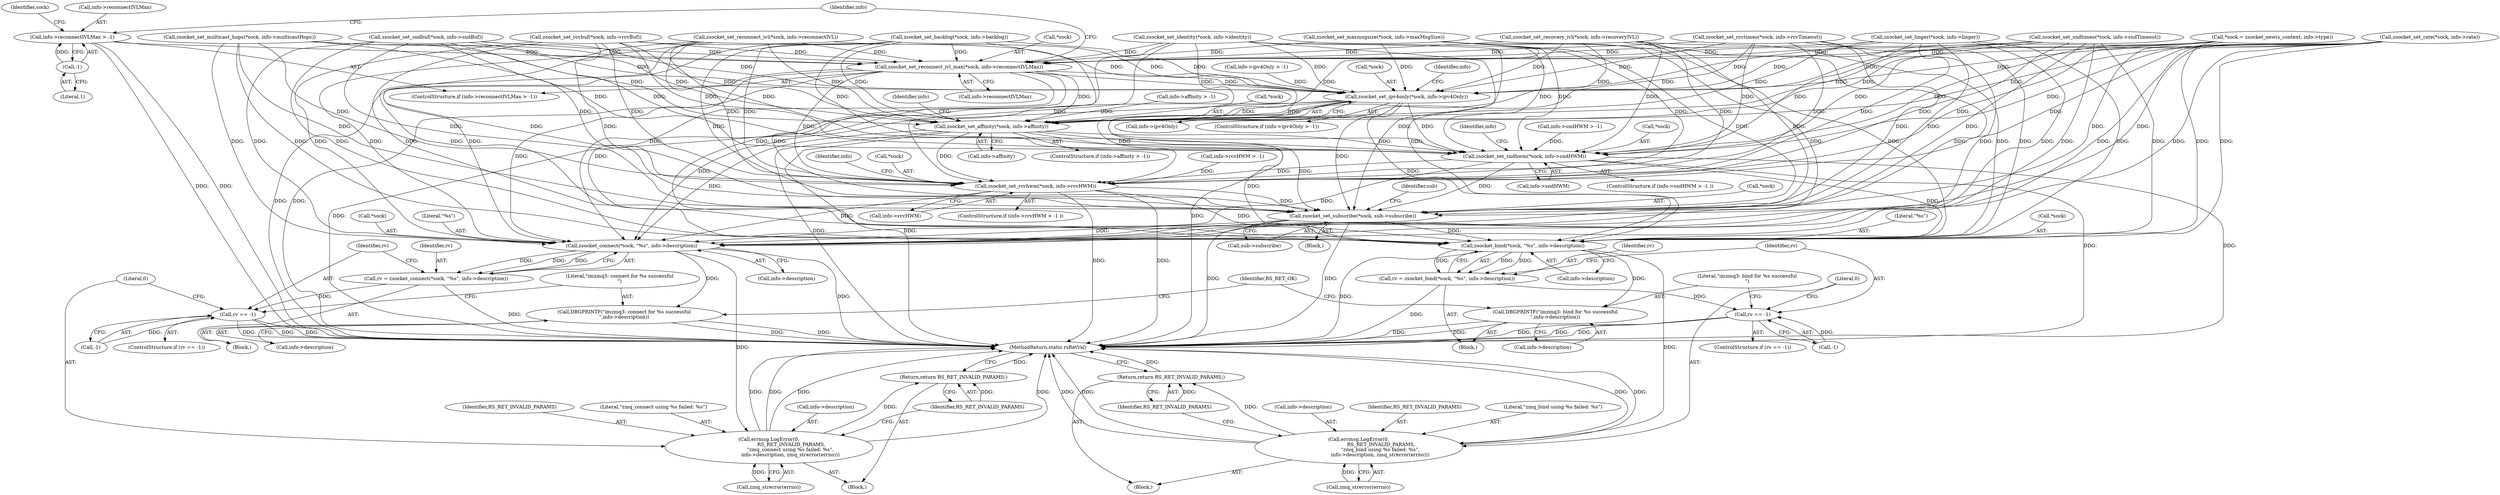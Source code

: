 digraph "0_rsyslog_062d0c671a29f7c6f7dff4a2f1f35df375bbb30b@pointer" {
"1000287" [label="(Call,info->reconnectIVLMax > -1)"];
"1000291" [label="(Call,-1)"];
"1000293" [label="(Call,zsocket_set_reconnect_ivl_max(*sock, info->reconnectIVLMax))"];
"1000306" [label="(Call,zsocket_set_ipv4only(*sock, info->ipv4Only))"];
"1000319" [label="(Call,zsocket_set_affinity(*sock, info->affinity))"];
"1000332" [label="(Call,zsocket_set_sndhwm(*sock, info->sndHWM))"];
"1000345" [label="(Call,zsocket_set_rcvhwm(*sock, info->rcvHWM))"];
"1000373" [label="(Call,zsocket_set_subscribe(*sock, sub->subscribe))"];
"1000388" [label="(Call,zsocket_connect(*sock, \"%s\", info->description))"];
"1000386" [label="(Call,rv = zsocket_connect(*sock, \"%s\", info->description))"];
"1000396" [label="(Call,rv == -1)"];
"1000401" [label="(Call,errmsg.LogError(0,\n                             RS_RET_INVALID_PARAMS,\n                            \"zmq_connect using %s failed: %s\",\n                            info->description, zmq_strerror(errno)))"];
"1000410" [label="(Return,return RS_RET_INVALID_PARAMS;)"];
"1000412" [label="(Call,DBGPRINTF(\"imzmq3: connect for %s successful\n\",info->description))"];
"1000421" [label="(Call,zsocket_bind(*sock, \"%s\", info->description))"];
"1000419" [label="(Call,rv = zsocket_bind(*sock, \"%s\", info->description))"];
"1000429" [label="(Call,rv == -1)"];
"1000434" [label="(Call,errmsg.LogError(0,\n                             RS_RET_INVALID_PARAMS,\n                            \"zmq_bind using %s failed: %s\",\n                            info->description, zmq_strerror(errno)))"];
"1000443" [label="(Return,return RS_RET_INVALID_PARAMS;)"];
"1000445" [label="(Call,DBGPRINTF(\"imzmq3: bind for %s successful\n\",info->description))"];
"1000309" [label="(Call,info->ipv4Only)"];
"1000438" [label="(Call,info->description)"];
"1000339" [label="(Call,info->rcvHWM > -1)"];
"1000386" [label="(Call,rv = zsocket_connect(*sock, \"%s\", info->description))"];
"1000333" [label="(Call,*sock)"];
"1000376" [label="(Call,sub->subscribe)"];
"1000332" [label="(Call,zsocket_set_sndhwm(*sock, info->sndHWM))"];
"1000413" [label="(Literal,\"imzmq3: connect for %s successful\n\")"];
"1000436" [label="(Identifier,RS_RET_INVALID_PARAMS)"];
"1000335" [label="(Call,info->sndHWM)"];
"1000287" [label="(Call,info->reconnectIVLMax > -1)"];
"1000419" [label="(Call,rv = zsocket_bind(*sock, \"%s\", info->description))"];
"1000422" [label="(Call,*sock)"];
"1000150" [label="(Call,zsocket_set_sndbuf(*sock, info->sndBuf))"];
"1000295" [label="(Identifier,sock)"];
"1000163" [label="(Call,zsocket_set_rcvbuf(*sock, info->rcvBuf))"];
"1000346" [label="(Call,*sock)"];
"1000374" [label="(Call,*sock)"];
"1000294" [label="(Call,*sock)"];
"1000428" [label="(ControlStructure,if (rv == -1))"];
"1000420" [label="(Identifier,rv)"];
"1000403" [label="(Identifier,RS_RET_INVALID_PARAMS)"];
"1000410" [label="(Return,return RS_RET_INVALID_PARAMS;)"];
"1000373" [label="(Call,zsocket_set_subscribe(*sock, sub->subscribe))"];
"1000254" [label="(Call,zsocket_set_recovery_ivl(*sock, info->recoveryIVL))"];
"1000341" [label="(Identifier,info)"];
"1000447" [label="(Call,info->description)"];
"1000435" [label="(Literal,0)"];
"1000215" [label="(Call,zsocket_set_rcvtimeo(*sock, info->rcvTimeout))"];
"1000431" [label="(Call,-1)"];
"1000202" [label="(Call,zsocket_set_sndtimeo(*sock, info->sndTimeout))"];
"1000404" [label="(Literal,\"zmq_connect using %s failed: %s\")"];
"1000421" [label="(Call,zsocket_bind(*sock, \"%s\", info->description))"];
"1000418" [label="(Block,)"];
"1000286" [label="(ControlStructure,if (info->reconnectIVLMax > -1))"];
"1000326" [label="(Call,info->sndHWM > -1)"];
"1000398" [label="(Call,-1)"];
"1000322" [label="(Call,info->affinity)"];
"1000189" [label="(Call,zsocket_set_backlog(*sock, info->backlog))"];
"1000315" [label="(Identifier,info)"];
"1000296" [label="(Call,info->reconnectIVLMax)"];
"1000445" [label="(Call,DBGPRINTF(\"imzmq3: bind for %s successful\n\",info->description))"];
"1000338" [label="(ControlStructure,if (info->rcvHWM > -1 ))"];
"1000388" [label="(Call,zsocket_connect(*sock, \"%s\", info->description))"];
"1000451" [label="(Identifier,RS_RET_OK)"];
"1000292" [label="(Literal,1)"];
"1000312" [label="(ControlStructure,if (info->affinity > -1))"];
"1000411" [label="(Identifier,RS_RET_INVALID_PARAMS)"];
"1000387" [label="(Identifier,rv)"];
"1000402" [label="(Literal,0)"];
"1000291" [label="(Call,-1)"];
"1000110" [label="(Call,*sock = zsocket_new(s_context, info->type))"];
"1000429" [label="(Call,rv == -1)"];
"1000368" [label="(Identifier,sub)"];
"1000414" [label="(Call,info->description)"];
"1000302" [label="(Identifier,info)"];
"1000241" [label="(Call,zsocket_set_rate(*sock, info->rate))"];
"1000372" [label="(Block,)"];
"1000354" [label="(Identifier,info)"];
"1000400" [label="(Block,)"];
"1000137" [label="(Call,zsocket_set_identity(*sock, info->identity))"];
"1000319" [label="(Call,zsocket_set_affinity(*sock, info->affinity))"];
"1000408" [label="(Call,zmq_strerror(errno))"];
"1000425" [label="(Call,info->description)"];
"1000293" [label="(Call,zsocket_set_reconnect_ivl_max(*sock, info->reconnectIVLMax))"];
"1000395" [label="(ControlStructure,if (rv == -1))"];
"1000452" [label="(MethodReturn,static rsRetVal)"];
"1000437" [label="(Literal,\"zmq_bind using %s failed: %s\")"];
"1000267" [label="(Call,zsocket_set_multicast_hops(*sock, info->multicastHops))"];
"1000397" [label="(Identifier,rv)"];
"1000280" [label="(Call,zsocket_set_reconnect_ivl(*sock, info->reconnectIVL))"];
"1000313" [label="(Call,info->affinity > -1)"];
"1000228" [label="(Call,zsocket_set_maxmsgsize(*sock, info->maxMsgSize))"];
"1000389" [label="(Call,*sock)"];
"1000446" [label="(Literal,\"imzmq3: bind for %s successful\n\")"];
"1000300" [label="(Call,info->ipv4Only > -1)"];
"1000348" [label="(Call,info->rcvHWM)"];
"1000444" [label="(Identifier,RS_RET_INVALID_PARAMS)"];
"1000320" [label="(Call,*sock)"];
"1000306" [label="(Call,zsocket_set_ipv4only(*sock, info->ipv4Only))"];
"1000434" [label="(Call,errmsg.LogError(0,\n                             RS_RET_INVALID_PARAMS,\n                            \"zmq_bind using %s failed: %s\",\n                            info->description, zmq_strerror(errno)))"];
"1000176" [label="(Call,zsocket_set_linger(*sock, info->linger))"];
"1000288" [label="(Call,info->reconnectIVLMax)"];
"1000385" [label="(Block,)"];
"1000299" [label="(ControlStructure,if (info->ipv4Only > -1))"];
"1000391" [label="(Literal,\"%s\")"];
"1000325" [label="(ControlStructure,if (info->sndHWM > -1 ))"];
"1000424" [label="(Literal,\"%s\")"];
"1000401" [label="(Call,errmsg.LogError(0,\n                             RS_RET_INVALID_PARAMS,\n                            \"zmq_connect using %s failed: %s\",\n                            info->description, zmq_strerror(errno)))"];
"1000405" [label="(Call,info->description)"];
"1000396" [label="(Call,rv == -1)"];
"1000433" [label="(Block,)"];
"1000441" [label="(Call,zmq_strerror(errno))"];
"1000307" [label="(Call,*sock)"];
"1000328" [label="(Identifier,info)"];
"1000430" [label="(Identifier,rv)"];
"1000443" [label="(Return,return RS_RET_INVALID_PARAMS;)"];
"1000345" [label="(Call,zsocket_set_rcvhwm(*sock, info->rcvHWM))"];
"1000392" [label="(Call,info->description)"];
"1000412" [label="(Call,DBGPRINTF(\"imzmq3: connect for %s successful\n\",info->description))"];
"1000287" -> "1000286"  [label="AST: "];
"1000287" -> "1000291"  [label="CFG: "];
"1000288" -> "1000287"  [label="AST: "];
"1000291" -> "1000287"  [label="AST: "];
"1000295" -> "1000287"  [label="CFG: "];
"1000302" -> "1000287"  [label="CFG: "];
"1000287" -> "1000452"  [label="DDG: "];
"1000287" -> "1000452"  [label="DDG: "];
"1000291" -> "1000287"  [label="DDG: "];
"1000287" -> "1000293"  [label="DDG: "];
"1000291" -> "1000292"  [label="CFG: "];
"1000292" -> "1000291"  [label="AST: "];
"1000293" -> "1000286"  [label="AST: "];
"1000293" -> "1000296"  [label="CFG: "];
"1000294" -> "1000293"  [label="AST: "];
"1000296" -> "1000293"  [label="AST: "];
"1000302" -> "1000293"  [label="CFG: "];
"1000293" -> "1000452"  [label="DDG: "];
"1000293" -> "1000452"  [label="DDG: "];
"1000163" -> "1000293"  [label="DDG: "];
"1000150" -> "1000293"  [label="DDG: "];
"1000189" -> "1000293"  [label="DDG: "];
"1000215" -> "1000293"  [label="DDG: "];
"1000254" -> "1000293"  [label="DDG: "];
"1000202" -> "1000293"  [label="DDG: "];
"1000280" -> "1000293"  [label="DDG: "];
"1000241" -> "1000293"  [label="DDG: "];
"1000176" -> "1000293"  [label="DDG: "];
"1000137" -> "1000293"  [label="DDG: "];
"1000110" -> "1000293"  [label="DDG: "];
"1000267" -> "1000293"  [label="DDG: "];
"1000228" -> "1000293"  [label="DDG: "];
"1000293" -> "1000306"  [label="DDG: "];
"1000293" -> "1000319"  [label="DDG: "];
"1000293" -> "1000332"  [label="DDG: "];
"1000293" -> "1000345"  [label="DDG: "];
"1000293" -> "1000373"  [label="DDG: "];
"1000293" -> "1000388"  [label="DDG: "];
"1000293" -> "1000421"  [label="DDG: "];
"1000306" -> "1000299"  [label="AST: "];
"1000306" -> "1000309"  [label="CFG: "];
"1000307" -> "1000306"  [label="AST: "];
"1000309" -> "1000306"  [label="AST: "];
"1000315" -> "1000306"  [label="CFG: "];
"1000306" -> "1000452"  [label="DDG: "];
"1000306" -> "1000452"  [label="DDG: "];
"1000163" -> "1000306"  [label="DDG: "];
"1000189" -> "1000306"  [label="DDG: "];
"1000215" -> "1000306"  [label="DDG: "];
"1000254" -> "1000306"  [label="DDG: "];
"1000202" -> "1000306"  [label="DDG: "];
"1000280" -> "1000306"  [label="DDG: "];
"1000241" -> "1000306"  [label="DDG: "];
"1000176" -> "1000306"  [label="DDG: "];
"1000137" -> "1000306"  [label="DDG: "];
"1000110" -> "1000306"  [label="DDG: "];
"1000150" -> "1000306"  [label="DDG: "];
"1000267" -> "1000306"  [label="DDG: "];
"1000228" -> "1000306"  [label="DDG: "];
"1000300" -> "1000306"  [label="DDG: "];
"1000306" -> "1000319"  [label="DDG: "];
"1000306" -> "1000332"  [label="DDG: "];
"1000306" -> "1000345"  [label="DDG: "];
"1000306" -> "1000373"  [label="DDG: "];
"1000306" -> "1000388"  [label="DDG: "];
"1000306" -> "1000421"  [label="DDG: "];
"1000319" -> "1000312"  [label="AST: "];
"1000319" -> "1000322"  [label="CFG: "];
"1000320" -> "1000319"  [label="AST: "];
"1000322" -> "1000319"  [label="AST: "];
"1000328" -> "1000319"  [label="CFG: "];
"1000319" -> "1000452"  [label="DDG: "];
"1000319" -> "1000452"  [label="DDG: "];
"1000163" -> "1000319"  [label="DDG: "];
"1000189" -> "1000319"  [label="DDG: "];
"1000215" -> "1000319"  [label="DDG: "];
"1000254" -> "1000319"  [label="DDG: "];
"1000202" -> "1000319"  [label="DDG: "];
"1000280" -> "1000319"  [label="DDG: "];
"1000241" -> "1000319"  [label="DDG: "];
"1000176" -> "1000319"  [label="DDG: "];
"1000137" -> "1000319"  [label="DDG: "];
"1000110" -> "1000319"  [label="DDG: "];
"1000150" -> "1000319"  [label="DDG: "];
"1000267" -> "1000319"  [label="DDG: "];
"1000228" -> "1000319"  [label="DDG: "];
"1000313" -> "1000319"  [label="DDG: "];
"1000319" -> "1000332"  [label="DDG: "];
"1000319" -> "1000345"  [label="DDG: "];
"1000319" -> "1000373"  [label="DDG: "];
"1000319" -> "1000388"  [label="DDG: "];
"1000319" -> "1000421"  [label="DDG: "];
"1000332" -> "1000325"  [label="AST: "];
"1000332" -> "1000335"  [label="CFG: "];
"1000333" -> "1000332"  [label="AST: "];
"1000335" -> "1000332"  [label="AST: "];
"1000341" -> "1000332"  [label="CFG: "];
"1000332" -> "1000452"  [label="DDG: "];
"1000332" -> "1000452"  [label="DDG: "];
"1000163" -> "1000332"  [label="DDG: "];
"1000189" -> "1000332"  [label="DDG: "];
"1000215" -> "1000332"  [label="DDG: "];
"1000254" -> "1000332"  [label="DDG: "];
"1000202" -> "1000332"  [label="DDG: "];
"1000280" -> "1000332"  [label="DDG: "];
"1000241" -> "1000332"  [label="DDG: "];
"1000176" -> "1000332"  [label="DDG: "];
"1000137" -> "1000332"  [label="DDG: "];
"1000110" -> "1000332"  [label="DDG: "];
"1000150" -> "1000332"  [label="DDG: "];
"1000267" -> "1000332"  [label="DDG: "];
"1000228" -> "1000332"  [label="DDG: "];
"1000326" -> "1000332"  [label="DDG: "];
"1000332" -> "1000345"  [label="DDG: "];
"1000332" -> "1000373"  [label="DDG: "];
"1000332" -> "1000388"  [label="DDG: "];
"1000332" -> "1000421"  [label="DDG: "];
"1000345" -> "1000338"  [label="AST: "];
"1000345" -> "1000348"  [label="CFG: "];
"1000346" -> "1000345"  [label="AST: "];
"1000348" -> "1000345"  [label="AST: "];
"1000354" -> "1000345"  [label="CFG: "];
"1000345" -> "1000452"  [label="DDG: "];
"1000345" -> "1000452"  [label="DDG: "];
"1000163" -> "1000345"  [label="DDG: "];
"1000189" -> "1000345"  [label="DDG: "];
"1000215" -> "1000345"  [label="DDG: "];
"1000254" -> "1000345"  [label="DDG: "];
"1000202" -> "1000345"  [label="DDG: "];
"1000280" -> "1000345"  [label="DDG: "];
"1000241" -> "1000345"  [label="DDG: "];
"1000176" -> "1000345"  [label="DDG: "];
"1000137" -> "1000345"  [label="DDG: "];
"1000110" -> "1000345"  [label="DDG: "];
"1000150" -> "1000345"  [label="DDG: "];
"1000267" -> "1000345"  [label="DDG: "];
"1000228" -> "1000345"  [label="DDG: "];
"1000339" -> "1000345"  [label="DDG: "];
"1000345" -> "1000373"  [label="DDG: "];
"1000345" -> "1000388"  [label="DDG: "];
"1000345" -> "1000421"  [label="DDG: "];
"1000373" -> "1000372"  [label="AST: "];
"1000373" -> "1000376"  [label="CFG: "];
"1000374" -> "1000373"  [label="AST: "];
"1000376" -> "1000373"  [label="AST: "];
"1000368" -> "1000373"  [label="CFG: "];
"1000373" -> "1000452"  [label="DDG: "];
"1000373" -> "1000452"  [label="DDG: "];
"1000163" -> "1000373"  [label="DDG: "];
"1000189" -> "1000373"  [label="DDG: "];
"1000215" -> "1000373"  [label="DDG: "];
"1000254" -> "1000373"  [label="DDG: "];
"1000202" -> "1000373"  [label="DDG: "];
"1000280" -> "1000373"  [label="DDG: "];
"1000241" -> "1000373"  [label="DDG: "];
"1000176" -> "1000373"  [label="DDG: "];
"1000110" -> "1000373"  [label="DDG: "];
"1000150" -> "1000373"  [label="DDG: "];
"1000267" -> "1000373"  [label="DDG: "];
"1000228" -> "1000373"  [label="DDG: "];
"1000137" -> "1000373"  [label="DDG: "];
"1000373" -> "1000388"  [label="DDG: "];
"1000373" -> "1000421"  [label="DDG: "];
"1000388" -> "1000386"  [label="AST: "];
"1000388" -> "1000392"  [label="CFG: "];
"1000389" -> "1000388"  [label="AST: "];
"1000391" -> "1000388"  [label="AST: "];
"1000392" -> "1000388"  [label="AST: "];
"1000386" -> "1000388"  [label="CFG: "];
"1000388" -> "1000452"  [label="DDG: "];
"1000388" -> "1000386"  [label="DDG: "];
"1000388" -> "1000386"  [label="DDG: "];
"1000388" -> "1000386"  [label="DDG: "];
"1000163" -> "1000388"  [label="DDG: "];
"1000189" -> "1000388"  [label="DDG: "];
"1000215" -> "1000388"  [label="DDG: "];
"1000254" -> "1000388"  [label="DDG: "];
"1000202" -> "1000388"  [label="DDG: "];
"1000280" -> "1000388"  [label="DDG: "];
"1000241" -> "1000388"  [label="DDG: "];
"1000176" -> "1000388"  [label="DDG: "];
"1000110" -> "1000388"  [label="DDG: "];
"1000150" -> "1000388"  [label="DDG: "];
"1000267" -> "1000388"  [label="DDG: "];
"1000228" -> "1000388"  [label="DDG: "];
"1000137" -> "1000388"  [label="DDG: "];
"1000388" -> "1000401"  [label="DDG: "];
"1000388" -> "1000412"  [label="DDG: "];
"1000386" -> "1000385"  [label="AST: "];
"1000387" -> "1000386"  [label="AST: "];
"1000397" -> "1000386"  [label="CFG: "];
"1000386" -> "1000452"  [label="DDG: "];
"1000386" -> "1000396"  [label="DDG: "];
"1000396" -> "1000395"  [label="AST: "];
"1000396" -> "1000398"  [label="CFG: "];
"1000397" -> "1000396"  [label="AST: "];
"1000398" -> "1000396"  [label="AST: "];
"1000402" -> "1000396"  [label="CFG: "];
"1000413" -> "1000396"  [label="CFG: "];
"1000396" -> "1000452"  [label="DDG: "];
"1000396" -> "1000452"  [label="DDG: "];
"1000396" -> "1000452"  [label="DDG: "];
"1000398" -> "1000396"  [label="DDG: "];
"1000401" -> "1000400"  [label="AST: "];
"1000401" -> "1000408"  [label="CFG: "];
"1000402" -> "1000401"  [label="AST: "];
"1000403" -> "1000401"  [label="AST: "];
"1000404" -> "1000401"  [label="AST: "];
"1000405" -> "1000401"  [label="AST: "];
"1000408" -> "1000401"  [label="AST: "];
"1000411" -> "1000401"  [label="CFG: "];
"1000401" -> "1000452"  [label="DDG: "];
"1000401" -> "1000452"  [label="DDG: "];
"1000401" -> "1000452"  [label="DDG: "];
"1000401" -> "1000452"  [label="DDG: "];
"1000408" -> "1000401"  [label="DDG: "];
"1000401" -> "1000410"  [label="DDG: "];
"1000410" -> "1000400"  [label="AST: "];
"1000410" -> "1000411"  [label="CFG: "];
"1000411" -> "1000410"  [label="AST: "];
"1000452" -> "1000410"  [label="CFG: "];
"1000410" -> "1000452"  [label="DDG: "];
"1000411" -> "1000410"  [label="DDG: "];
"1000412" -> "1000385"  [label="AST: "];
"1000412" -> "1000414"  [label="CFG: "];
"1000413" -> "1000412"  [label="AST: "];
"1000414" -> "1000412"  [label="AST: "];
"1000451" -> "1000412"  [label="CFG: "];
"1000412" -> "1000452"  [label="DDG: "];
"1000412" -> "1000452"  [label="DDG: "];
"1000421" -> "1000419"  [label="AST: "];
"1000421" -> "1000425"  [label="CFG: "];
"1000422" -> "1000421"  [label="AST: "];
"1000424" -> "1000421"  [label="AST: "];
"1000425" -> "1000421"  [label="AST: "];
"1000419" -> "1000421"  [label="CFG: "];
"1000421" -> "1000452"  [label="DDG: "];
"1000421" -> "1000419"  [label="DDG: "];
"1000421" -> "1000419"  [label="DDG: "];
"1000421" -> "1000419"  [label="DDG: "];
"1000163" -> "1000421"  [label="DDG: "];
"1000189" -> "1000421"  [label="DDG: "];
"1000215" -> "1000421"  [label="DDG: "];
"1000254" -> "1000421"  [label="DDG: "];
"1000202" -> "1000421"  [label="DDG: "];
"1000280" -> "1000421"  [label="DDG: "];
"1000241" -> "1000421"  [label="DDG: "];
"1000176" -> "1000421"  [label="DDG: "];
"1000110" -> "1000421"  [label="DDG: "];
"1000150" -> "1000421"  [label="DDG: "];
"1000267" -> "1000421"  [label="DDG: "];
"1000228" -> "1000421"  [label="DDG: "];
"1000137" -> "1000421"  [label="DDG: "];
"1000421" -> "1000434"  [label="DDG: "];
"1000421" -> "1000445"  [label="DDG: "];
"1000419" -> "1000418"  [label="AST: "];
"1000420" -> "1000419"  [label="AST: "];
"1000430" -> "1000419"  [label="CFG: "];
"1000419" -> "1000452"  [label="DDG: "];
"1000419" -> "1000429"  [label="DDG: "];
"1000429" -> "1000428"  [label="AST: "];
"1000429" -> "1000431"  [label="CFG: "];
"1000430" -> "1000429"  [label="AST: "];
"1000431" -> "1000429"  [label="AST: "];
"1000435" -> "1000429"  [label="CFG: "];
"1000446" -> "1000429"  [label="CFG: "];
"1000429" -> "1000452"  [label="DDG: "];
"1000429" -> "1000452"  [label="DDG: "];
"1000429" -> "1000452"  [label="DDG: "];
"1000431" -> "1000429"  [label="DDG: "];
"1000434" -> "1000433"  [label="AST: "];
"1000434" -> "1000441"  [label="CFG: "];
"1000435" -> "1000434"  [label="AST: "];
"1000436" -> "1000434"  [label="AST: "];
"1000437" -> "1000434"  [label="AST: "];
"1000438" -> "1000434"  [label="AST: "];
"1000441" -> "1000434"  [label="AST: "];
"1000444" -> "1000434"  [label="CFG: "];
"1000434" -> "1000452"  [label="DDG: "];
"1000434" -> "1000452"  [label="DDG: "];
"1000434" -> "1000452"  [label="DDG: "];
"1000434" -> "1000452"  [label="DDG: "];
"1000441" -> "1000434"  [label="DDG: "];
"1000434" -> "1000443"  [label="DDG: "];
"1000443" -> "1000433"  [label="AST: "];
"1000443" -> "1000444"  [label="CFG: "];
"1000444" -> "1000443"  [label="AST: "];
"1000452" -> "1000443"  [label="CFG: "];
"1000443" -> "1000452"  [label="DDG: "];
"1000444" -> "1000443"  [label="DDG: "];
"1000445" -> "1000418"  [label="AST: "];
"1000445" -> "1000447"  [label="CFG: "];
"1000446" -> "1000445"  [label="AST: "];
"1000447" -> "1000445"  [label="AST: "];
"1000451" -> "1000445"  [label="CFG: "];
"1000445" -> "1000452"  [label="DDG: "];
"1000445" -> "1000452"  [label="DDG: "];
}

